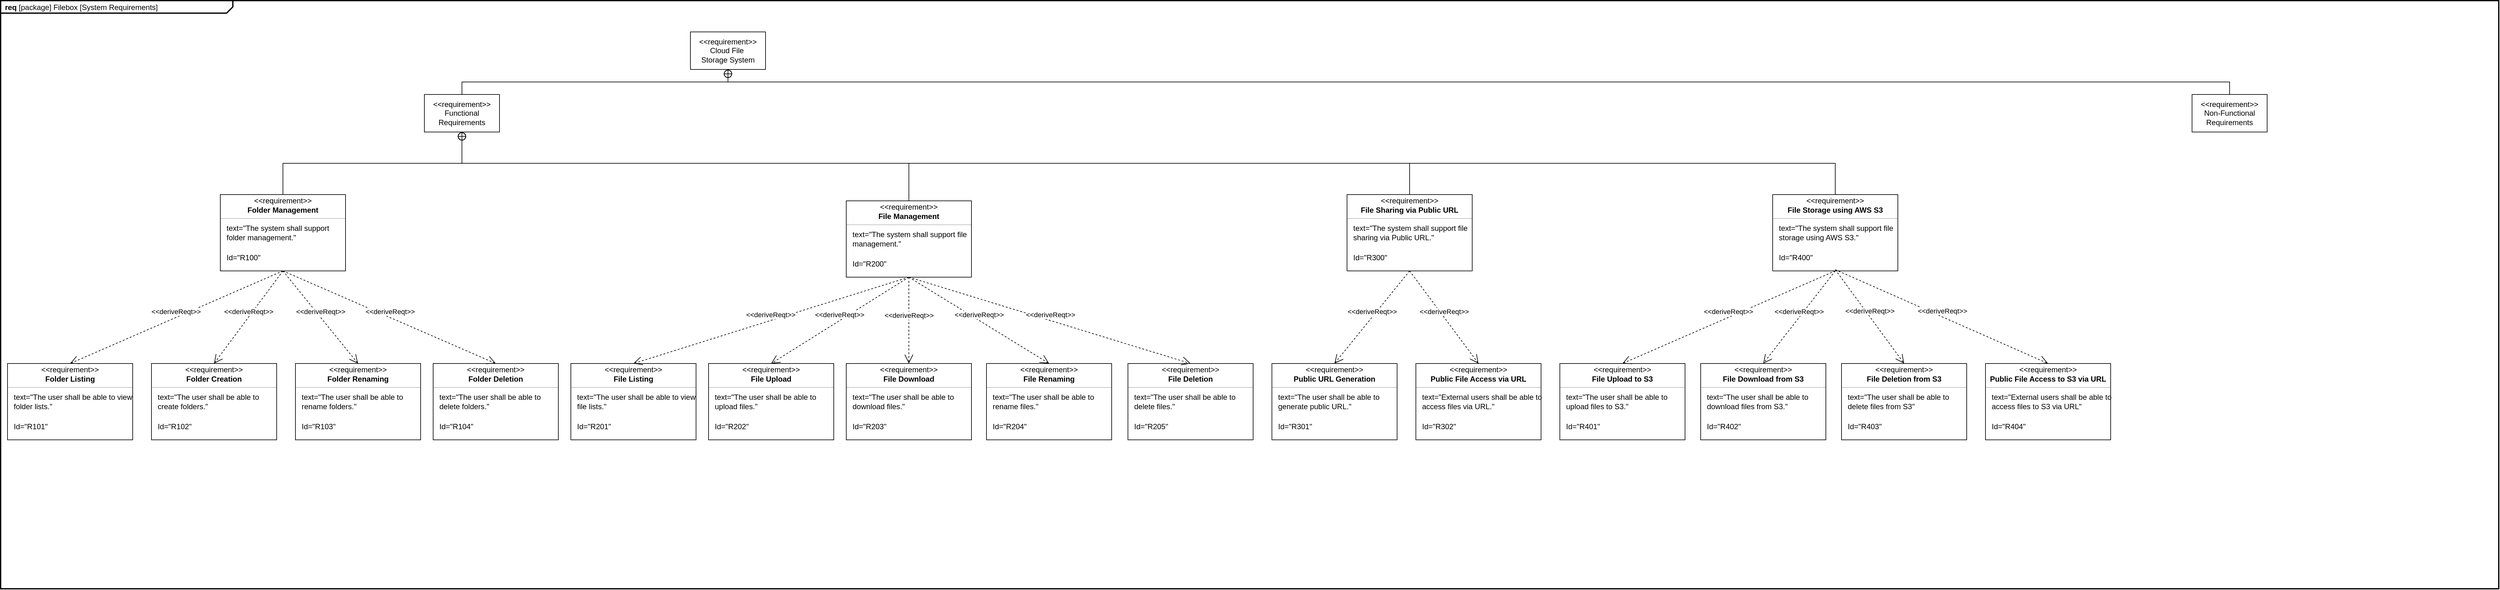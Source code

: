 <mxfile version="28.0.7" pages="3">
  <diagram name="ReqDiagram" id="spXLl35Vv6bMpFqqGnue">
    <mxGraphModel dx="5028" dy="2620" grid="1" gridSize="10" guides="1" tooltips="1" connect="1" arrows="1" fold="1" page="1" pageScale="1" pageWidth="827" pageHeight="1169" math="0" shadow="0">
      <root>
        <mxCell id="0" />
        <mxCell id="1" parent="0" />
        <mxCell id="FJR6Epjjg3Hut151xZ-i-1" value="&lt;p style=&quot;margin:0px;margin-top:4px;margin-left:7px;text-align:left;&quot;&gt;&lt;b&gt;req&lt;/b&gt;&amp;nbsp;[package] Filebox [System Requirements]&lt;/p&gt;" style="html=1;shape=mxgraph.sysml.package;overflow=fill;labelX=371;strokeWidth=2;align=center;" parent="1" vertex="1">
          <mxGeometry x="79" y="30" width="3991" height="940" as="geometry" />
        </mxCell>
        <mxCell id="FJR6Epjjg3Hut151xZ-i-2" value="&amp;lt;&amp;lt;requirement&amp;gt;&amp;gt;&lt;br&gt;Cloud File&amp;nbsp;&lt;div&gt;Storage System&lt;/div&gt;" style="shape=rect;html=1;whiteSpace=wrap;align=center;" parent="1" vertex="1">
          <mxGeometry x="1181" y="80" width="120" height="60" as="geometry" />
        </mxCell>
        <mxCell id="FJR6Epjjg3Hut151xZ-i-3" value="&amp;lt;&amp;lt;requirement&amp;gt;&amp;gt;&lt;br&gt;Functional&lt;div&gt;Requirements&lt;/div&gt;" style="shape=rect;html=1;whiteSpace=wrap;align=center;" parent="1" vertex="1">
          <mxGeometry x="756" y="180" width="120" height="60" as="geometry" />
        </mxCell>
        <mxCell id="FJR6Epjjg3Hut151xZ-i-4" value="&amp;lt;&amp;lt;requirement&amp;gt;&amp;gt;&lt;br&gt;Non-Functional&lt;div&gt;Requirements&lt;/div&gt;" style="shape=rect;html=1;whiteSpace=wrap;align=center;" parent="1" vertex="1">
          <mxGeometry x="3580" y="180" width="120" height="60" as="geometry" />
        </mxCell>
        <mxCell id="FJR6Epjjg3Hut151xZ-i-5" value="" style="rounded=0;html=1;labelBackgroundColor=none;endArrow=none;edgeStyle=elbowEdgeStyle;elbow=vertical;startArrow=sysMLPackCont;startSize=12;" parent="1" source="FJR6Epjjg3Hut151xZ-i-2" target="FJR6Epjjg3Hut151xZ-i-3" edge="1">
          <mxGeometry relative="1" as="geometry" />
        </mxCell>
        <mxCell id="FJR6Epjjg3Hut151xZ-i-6" value="" style="rounded=0;html=1;labelBackgroundColor=none;endArrow=none;edgeStyle=elbowEdgeStyle;elbow=vertical;startArrow=sysMLPackCont;startSize=12;" parent="1" source="FJR6Epjjg3Hut151xZ-i-2" target="FJR6Epjjg3Hut151xZ-i-4" edge="1">
          <mxGeometry relative="1" as="geometry">
            <Array as="points">
              <mxPoint x="1890" y="160" />
            </Array>
          </mxGeometry>
        </mxCell>
        <mxCell id="FJR6Epjjg3Hut151xZ-i-7" value="" style="fontStyle=1;align=center;verticalAlign=middle;childLayout=stackLayout;horizontal=1;horizontalStack=0;resizeParent=1;resizeParentMax=0;resizeLast=0;marginBottom=0;" parent="1" vertex="1">
          <mxGeometry x="430" y="340" width="200" height="122" as="geometry" />
        </mxCell>
        <mxCell id="FJR6Epjjg3Hut151xZ-i-8" value="&amp;lt;&amp;lt;requirement&amp;gt;&amp;gt;" style="html=1;align=center;spacing=0;verticalAlign=middle;strokeColor=none;fillColor=none;whiteSpace=wrap;spacingTop=3;" parent="FJR6Epjjg3Hut151xZ-i-7" vertex="1">
          <mxGeometry width="200" height="16" as="geometry" />
        </mxCell>
        <mxCell id="FJR6Epjjg3Hut151xZ-i-9" value="Folder Management" style="html=1;align=center;spacing=0;verticalAlign=middle;strokeColor=none;fillColor=none;whiteSpace=wrap;fontStyle=1" parent="FJR6Epjjg3Hut151xZ-i-7" vertex="1">
          <mxGeometry y="16" width="200" height="18" as="geometry" />
        </mxCell>
        <mxCell id="FJR6Epjjg3Hut151xZ-i-10" value="" style="line;strokeWidth=0.25;fillColor=none;align=left;verticalAlign=middle;spacingTop=-1;spacingLeft=3;spacingRight=3;rotatable=0;labelPosition=right;points=[];portConstraint=eastwest;" parent="FJR6Epjjg3Hut151xZ-i-7" vertex="1">
          <mxGeometry y="34" width="200" height="8" as="geometry" />
        </mxCell>
        <mxCell id="FJR6Epjjg3Hut151xZ-i-11" value="text=&quot;The system shall support folder management.&quot;" style="html=1;align=left;spacing=0;verticalAlign=middle;strokeColor=none;fillColor=none;whiteSpace=wrap;spacingLeft=10;" parent="FJR6Epjjg3Hut151xZ-i-7" vertex="1">
          <mxGeometry y="42" width="200" height="38" as="geometry" />
        </mxCell>
        <mxCell id="FJR6Epjjg3Hut151xZ-i-12" value="Id=&quot;R100&quot;" style="html=1;align=left;spacing=0;verticalAlign=middle;strokeColor=none;fillColor=none;whiteSpace=wrap;spacingLeft=10;" parent="FJR6Epjjg3Hut151xZ-i-7" vertex="1">
          <mxGeometry y="80" width="200" height="42" as="geometry" />
        </mxCell>
        <mxCell id="FJR6Epjjg3Hut151xZ-i-15" value="" style="fontStyle=1;align=center;verticalAlign=middle;childLayout=stackLayout;horizontal=1;horizontalStack=0;resizeParent=1;resizeParentMax=0;resizeLast=0;marginBottom=0;" parent="1" vertex="1">
          <mxGeometry x="90" y="610" width="200" height="122" as="geometry" />
        </mxCell>
        <mxCell id="FJR6Epjjg3Hut151xZ-i-16" value="&amp;lt;&amp;lt;requirement&amp;gt;&amp;gt;" style="html=1;align=center;spacing=0;verticalAlign=middle;strokeColor=none;fillColor=none;whiteSpace=wrap;spacingTop=3;" parent="FJR6Epjjg3Hut151xZ-i-15" vertex="1">
          <mxGeometry width="200" height="16" as="geometry" />
        </mxCell>
        <mxCell id="FJR6Epjjg3Hut151xZ-i-17" value="Folder Listing" style="html=1;align=center;spacing=0;verticalAlign=middle;strokeColor=none;fillColor=none;whiteSpace=wrap;fontStyle=1" parent="FJR6Epjjg3Hut151xZ-i-15" vertex="1">
          <mxGeometry y="16" width="200" height="18" as="geometry" />
        </mxCell>
        <mxCell id="FJR6Epjjg3Hut151xZ-i-18" value="" style="line;strokeWidth=0.25;fillColor=none;align=left;verticalAlign=middle;spacingTop=-1;spacingLeft=3;spacingRight=3;rotatable=0;labelPosition=right;points=[];portConstraint=eastwest;" parent="FJR6Epjjg3Hut151xZ-i-15" vertex="1">
          <mxGeometry y="34" width="200" height="8" as="geometry" />
        </mxCell>
        <mxCell id="FJR6Epjjg3Hut151xZ-i-19" value="text=&quot;The user shall be able to view folder lists.&quot;" style="html=1;align=left;spacing=0;verticalAlign=middle;strokeColor=none;fillColor=none;whiteSpace=wrap;spacingLeft=10;" parent="FJR6Epjjg3Hut151xZ-i-15" vertex="1">
          <mxGeometry y="42" width="200" height="38" as="geometry" />
        </mxCell>
        <mxCell id="FJR6Epjjg3Hut151xZ-i-20" value="Id=&quot;R101&quot;" style="html=1;align=left;spacing=0;verticalAlign=middle;strokeColor=none;fillColor=none;whiteSpace=wrap;spacingLeft=10;" parent="FJR6Epjjg3Hut151xZ-i-15" vertex="1">
          <mxGeometry y="80" width="200" height="42" as="geometry" />
        </mxCell>
        <mxCell id="FJR6Epjjg3Hut151xZ-i-21" value="" style="fontStyle=1;align=center;verticalAlign=middle;childLayout=stackLayout;horizontal=1;horizontalStack=0;resizeParent=1;resizeParentMax=0;resizeLast=0;marginBottom=0;" parent="1" vertex="1">
          <mxGeometry x="550" y="610" width="200" height="122" as="geometry" />
        </mxCell>
        <mxCell id="FJR6Epjjg3Hut151xZ-i-22" value="&amp;lt;&amp;lt;requirement&amp;gt;&amp;gt;" style="html=1;align=center;spacing=0;verticalAlign=middle;strokeColor=none;fillColor=none;whiteSpace=wrap;spacingTop=3;" parent="FJR6Epjjg3Hut151xZ-i-21" vertex="1">
          <mxGeometry width="200" height="16" as="geometry" />
        </mxCell>
        <mxCell id="FJR6Epjjg3Hut151xZ-i-23" value="Folder Renaming" style="html=1;align=center;spacing=0;verticalAlign=middle;strokeColor=none;fillColor=none;whiteSpace=wrap;fontStyle=1" parent="FJR6Epjjg3Hut151xZ-i-21" vertex="1">
          <mxGeometry y="16" width="200" height="18" as="geometry" />
        </mxCell>
        <mxCell id="FJR6Epjjg3Hut151xZ-i-24" value="" style="line;strokeWidth=0.25;fillColor=none;align=left;verticalAlign=middle;spacingTop=-1;spacingLeft=3;spacingRight=3;rotatable=0;labelPosition=right;points=[];portConstraint=eastwest;" parent="FJR6Epjjg3Hut151xZ-i-21" vertex="1">
          <mxGeometry y="34" width="200" height="8" as="geometry" />
        </mxCell>
        <mxCell id="FJR6Epjjg3Hut151xZ-i-25" value="text=&quot;The user shall be able to rename folders.&quot;" style="html=1;align=left;spacing=0;verticalAlign=middle;strokeColor=none;fillColor=none;whiteSpace=wrap;spacingLeft=10;" parent="FJR6Epjjg3Hut151xZ-i-21" vertex="1">
          <mxGeometry y="42" width="200" height="38" as="geometry" />
        </mxCell>
        <mxCell id="FJR6Epjjg3Hut151xZ-i-26" value="Id=&quot;R103&quot;" style="html=1;align=left;spacing=0;verticalAlign=middle;strokeColor=none;fillColor=none;whiteSpace=wrap;spacingLeft=10;" parent="FJR6Epjjg3Hut151xZ-i-21" vertex="1">
          <mxGeometry y="80" width="200" height="42" as="geometry" />
        </mxCell>
        <mxCell id="FJR6Epjjg3Hut151xZ-i-27" value="" style="fontStyle=1;align=center;verticalAlign=middle;childLayout=stackLayout;horizontal=1;horizontalStack=0;resizeParent=1;resizeParentMax=0;resizeLast=0;marginBottom=0;" parent="1" vertex="1">
          <mxGeometry x="770" y="610" width="200" height="122" as="geometry" />
        </mxCell>
        <mxCell id="FJR6Epjjg3Hut151xZ-i-28" value="&amp;lt;&amp;lt;requirement&amp;gt;&amp;gt;" style="html=1;align=center;spacing=0;verticalAlign=middle;strokeColor=none;fillColor=none;whiteSpace=wrap;spacingTop=3;" parent="FJR6Epjjg3Hut151xZ-i-27" vertex="1">
          <mxGeometry width="200" height="16" as="geometry" />
        </mxCell>
        <mxCell id="FJR6Epjjg3Hut151xZ-i-29" value="Folder Deletion" style="html=1;align=center;spacing=0;verticalAlign=middle;strokeColor=none;fillColor=none;whiteSpace=wrap;fontStyle=1" parent="FJR6Epjjg3Hut151xZ-i-27" vertex="1">
          <mxGeometry y="16" width="200" height="18" as="geometry" />
        </mxCell>
        <mxCell id="FJR6Epjjg3Hut151xZ-i-30" value="" style="line;strokeWidth=0.25;fillColor=none;align=left;verticalAlign=middle;spacingTop=-1;spacingLeft=3;spacingRight=3;rotatable=0;labelPosition=right;points=[];portConstraint=eastwest;" parent="FJR6Epjjg3Hut151xZ-i-27" vertex="1">
          <mxGeometry y="34" width="200" height="8" as="geometry" />
        </mxCell>
        <mxCell id="FJR6Epjjg3Hut151xZ-i-31" value="text=&quot;The user shall be able to delete folders.&quot;" style="html=1;align=left;spacing=0;verticalAlign=middle;strokeColor=none;fillColor=none;whiteSpace=wrap;spacingLeft=10;" parent="FJR6Epjjg3Hut151xZ-i-27" vertex="1">
          <mxGeometry y="42" width="200" height="38" as="geometry" />
        </mxCell>
        <mxCell id="FJR6Epjjg3Hut151xZ-i-32" value="Id=&quot;R104&quot;" style="html=1;align=left;spacing=0;verticalAlign=middle;strokeColor=none;fillColor=none;whiteSpace=wrap;spacingLeft=10;" parent="FJR6Epjjg3Hut151xZ-i-27" vertex="1">
          <mxGeometry y="80" width="200" height="42" as="geometry" />
        </mxCell>
        <mxCell id="FJR6Epjjg3Hut151xZ-i-33" value="" style="fontStyle=1;align=center;verticalAlign=middle;childLayout=stackLayout;horizontal=1;horizontalStack=0;resizeParent=1;resizeParentMax=0;resizeLast=0;marginBottom=0;" parent="1" vertex="1">
          <mxGeometry x="1430" y="350" width="200" height="122" as="geometry" />
        </mxCell>
        <mxCell id="FJR6Epjjg3Hut151xZ-i-34" value="&amp;lt;&amp;lt;requirement&amp;gt;&amp;gt;" style="html=1;align=center;spacing=0;verticalAlign=middle;strokeColor=none;fillColor=none;whiteSpace=wrap;spacingTop=3;" parent="FJR6Epjjg3Hut151xZ-i-33" vertex="1">
          <mxGeometry width="200" height="16" as="geometry" />
        </mxCell>
        <mxCell id="FJR6Epjjg3Hut151xZ-i-35" value="File Management" style="html=1;align=center;spacing=0;verticalAlign=middle;strokeColor=none;fillColor=none;whiteSpace=wrap;fontStyle=1" parent="FJR6Epjjg3Hut151xZ-i-33" vertex="1">
          <mxGeometry y="16" width="200" height="18" as="geometry" />
        </mxCell>
        <mxCell id="FJR6Epjjg3Hut151xZ-i-36" value="" style="line;strokeWidth=0.25;fillColor=none;align=left;verticalAlign=middle;spacingTop=-1;spacingLeft=3;spacingRight=3;rotatable=0;labelPosition=right;points=[];portConstraint=eastwest;" parent="FJR6Epjjg3Hut151xZ-i-33" vertex="1">
          <mxGeometry y="34" width="200" height="8" as="geometry" />
        </mxCell>
        <mxCell id="FJR6Epjjg3Hut151xZ-i-37" value="text=&quot;The system shall support file management.&quot;" style="html=1;align=left;spacing=0;verticalAlign=middle;strokeColor=none;fillColor=none;whiteSpace=wrap;spacingLeft=10;" parent="FJR6Epjjg3Hut151xZ-i-33" vertex="1">
          <mxGeometry y="42" width="200" height="38" as="geometry" />
        </mxCell>
        <mxCell id="FJR6Epjjg3Hut151xZ-i-38" value="Id=&quot;R200&quot;" style="html=1;align=left;spacing=0;verticalAlign=middle;strokeColor=none;fillColor=none;whiteSpace=wrap;spacingLeft=10;" parent="FJR6Epjjg3Hut151xZ-i-33" vertex="1">
          <mxGeometry y="80" width="200" height="42" as="geometry" />
        </mxCell>
        <mxCell id="FJR6Epjjg3Hut151xZ-i-45" value="" style="fontStyle=1;align=center;verticalAlign=middle;childLayout=stackLayout;horizontal=1;horizontalStack=0;resizeParent=1;resizeParentMax=0;resizeLast=0;marginBottom=0;" parent="1" vertex="1">
          <mxGeometry x="1430" y="610" width="200" height="122" as="geometry" />
        </mxCell>
        <mxCell id="FJR6Epjjg3Hut151xZ-i-46" value="&amp;lt;&amp;lt;requirement&amp;gt;&amp;gt;" style="html=1;align=center;spacing=0;verticalAlign=middle;strokeColor=none;fillColor=none;whiteSpace=wrap;spacingTop=3;" parent="FJR6Epjjg3Hut151xZ-i-45" vertex="1">
          <mxGeometry width="200" height="16" as="geometry" />
        </mxCell>
        <mxCell id="FJR6Epjjg3Hut151xZ-i-47" value="File Download" style="html=1;align=center;spacing=0;verticalAlign=middle;strokeColor=none;fillColor=none;whiteSpace=wrap;fontStyle=1" parent="FJR6Epjjg3Hut151xZ-i-45" vertex="1">
          <mxGeometry y="16" width="200" height="18" as="geometry" />
        </mxCell>
        <mxCell id="FJR6Epjjg3Hut151xZ-i-48" value="" style="line;strokeWidth=0.25;fillColor=none;align=left;verticalAlign=middle;spacingTop=-1;spacingLeft=3;spacingRight=3;rotatable=0;labelPosition=right;points=[];portConstraint=eastwest;" parent="FJR6Epjjg3Hut151xZ-i-45" vertex="1">
          <mxGeometry y="34" width="200" height="8" as="geometry" />
        </mxCell>
        <mxCell id="FJR6Epjjg3Hut151xZ-i-49" value="text=&quot;The user shall be able to download files.&quot;" style="html=1;align=left;spacing=0;verticalAlign=middle;strokeColor=none;fillColor=none;whiteSpace=wrap;spacingLeft=10;" parent="FJR6Epjjg3Hut151xZ-i-45" vertex="1">
          <mxGeometry y="42" width="200" height="38" as="geometry" />
        </mxCell>
        <mxCell id="FJR6Epjjg3Hut151xZ-i-50" value="Id=&quot;R203&quot;" style="html=1;align=left;spacing=0;verticalAlign=middle;strokeColor=none;fillColor=none;whiteSpace=wrap;spacingLeft=10;" parent="FJR6Epjjg3Hut151xZ-i-45" vertex="1">
          <mxGeometry y="80" width="200" height="42" as="geometry" />
        </mxCell>
        <mxCell id="FJR6Epjjg3Hut151xZ-i-51" value="" style="fontStyle=1;align=center;verticalAlign=middle;childLayout=stackLayout;horizontal=1;horizontalStack=0;resizeParent=1;resizeParentMax=0;resizeLast=0;marginBottom=0;" parent="1" vertex="1">
          <mxGeometry x="1880" y="610" width="200" height="122" as="geometry" />
        </mxCell>
        <mxCell id="FJR6Epjjg3Hut151xZ-i-52" value="&amp;lt;&amp;lt;requirement&amp;gt;&amp;gt;" style="html=1;align=center;spacing=0;verticalAlign=middle;strokeColor=none;fillColor=none;whiteSpace=wrap;spacingTop=3;" parent="FJR6Epjjg3Hut151xZ-i-51" vertex="1">
          <mxGeometry width="200" height="16" as="geometry" />
        </mxCell>
        <mxCell id="FJR6Epjjg3Hut151xZ-i-53" value="File Deletion" style="html=1;align=center;spacing=0;verticalAlign=middle;strokeColor=none;fillColor=none;whiteSpace=wrap;fontStyle=1" parent="FJR6Epjjg3Hut151xZ-i-51" vertex="1">
          <mxGeometry y="16" width="200" height="18" as="geometry" />
        </mxCell>
        <mxCell id="FJR6Epjjg3Hut151xZ-i-54" value="" style="line;strokeWidth=0.25;fillColor=none;align=left;verticalAlign=middle;spacingTop=-1;spacingLeft=3;spacingRight=3;rotatable=0;labelPosition=right;points=[];portConstraint=eastwest;" parent="FJR6Epjjg3Hut151xZ-i-51" vertex="1">
          <mxGeometry y="34" width="200" height="8" as="geometry" />
        </mxCell>
        <mxCell id="FJR6Epjjg3Hut151xZ-i-55" value="text=&quot;The user shall be able to delete files.&quot;" style="html=1;align=left;spacing=0;verticalAlign=middle;strokeColor=none;fillColor=none;whiteSpace=wrap;spacingLeft=10;" parent="FJR6Epjjg3Hut151xZ-i-51" vertex="1">
          <mxGeometry y="42" width="200" height="38" as="geometry" />
        </mxCell>
        <mxCell id="FJR6Epjjg3Hut151xZ-i-56" value="Id=&quot;R205&quot;" style="html=1;align=left;spacing=0;verticalAlign=middle;strokeColor=none;fillColor=none;whiteSpace=wrap;spacingLeft=10;" parent="FJR6Epjjg3Hut151xZ-i-51" vertex="1">
          <mxGeometry y="80" width="200" height="42" as="geometry" />
        </mxCell>
        <mxCell id="FJR6Epjjg3Hut151xZ-i-57" value="" style="fontStyle=1;align=center;verticalAlign=middle;childLayout=stackLayout;horizontal=1;horizontalStack=0;resizeParent=1;resizeParentMax=0;resizeLast=0;marginBottom=0;" parent="1" vertex="1">
          <mxGeometry x="1654" y="610" width="200" height="122" as="geometry" />
        </mxCell>
        <mxCell id="FJR6Epjjg3Hut151xZ-i-58" value="&amp;lt;&amp;lt;requirement&amp;gt;&amp;gt;" style="html=1;align=center;spacing=0;verticalAlign=middle;strokeColor=none;fillColor=none;whiteSpace=wrap;spacingTop=3;" parent="FJR6Epjjg3Hut151xZ-i-57" vertex="1">
          <mxGeometry width="200" height="16" as="geometry" />
        </mxCell>
        <mxCell id="FJR6Epjjg3Hut151xZ-i-59" value="File Renaming" style="html=1;align=center;spacing=0;verticalAlign=middle;strokeColor=none;fillColor=none;whiteSpace=wrap;fontStyle=1" parent="FJR6Epjjg3Hut151xZ-i-57" vertex="1">
          <mxGeometry y="16" width="200" height="18" as="geometry" />
        </mxCell>
        <mxCell id="FJR6Epjjg3Hut151xZ-i-60" value="" style="line;strokeWidth=0.25;fillColor=none;align=left;verticalAlign=middle;spacingTop=-1;spacingLeft=3;spacingRight=3;rotatable=0;labelPosition=right;points=[];portConstraint=eastwest;" parent="FJR6Epjjg3Hut151xZ-i-57" vertex="1">
          <mxGeometry y="34" width="200" height="8" as="geometry" />
        </mxCell>
        <mxCell id="FJR6Epjjg3Hut151xZ-i-61" value="text=&quot;The user shall be able to rename files.&quot;" style="html=1;align=left;spacing=0;verticalAlign=middle;strokeColor=none;fillColor=none;whiteSpace=wrap;spacingLeft=10;" parent="FJR6Epjjg3Hut151xZ-i-57" vertex="1">
          <mxGeometry y="42" width="200" height="38" as="geometry" />
        </mxCell>
        <mxCell id="FJR6Epjjg3Hut151xZ-i-62" value="Id=&quot;R204&quot;" style="html=1;align=left;spacing=0;verticalAlign=middle;strokeColor=none;fillColor=none;whiteSpace=wrap;spacingLeft=10;" parent="FJR6Epjjg3Hut151xZ-i-57" vertex="1">
          <mxGeometry y="80" width="200" height="42" as="geometry" />
        </mxCell>
        <mxCell id="FJR6Epjjg3Hut151xZ-i-64" value="" style="fontStyle=1;align=center;verticalAlign=middle;childLayout=stackLayout;horizontal=1;horizontalStack=0;resizeParent=1;resizeParentMax=0;resizeLast=0;marginBottom=0;" parent="1" vertex="1">
          <mxGeometry x="2230" y="340" width="200" height="122" as="geometry" />
        </mxCell>
        <mxCell id="FJR6Epjjg3Hut151xZ-i-65" value="&amp;lt;&amp;lt;requirement&amp;gt;&amp;gt;" style="html=1;align=center;spacing=0;verticalAlign=middle;strokeColor=none;fillColor=none;whiteSpace=wrap;spacingTop=3;" parent="FJR6Epjjg3Hut151xZ-i-64" vertex="1">
          <mxGeometry width="200" height="16" as="geometry" />
        </mxCell>
        <mxCell id="FJR6Epjjg3Hut151xZ-i-66" value="File Sharing via Public URL" style="html=1;align=center;spacing=0;verticalAlign=middle;strokeColor=none;fillColor=none;whiteSpace=wrap;fontStyle=1" parent="FJR6Epjjg3Hut151xZ-i-64" vertex="1">
          <mxGeometry y="16" width="200" height="18" as="geometry" />
        </mxCell>
        <mxCell id="FJR6Epjjg3Hut151xZ-i-67" value="" style="line;strokeWidth=0.25;fillColor=none;align=left;verticalAlign=middle;spacingTop=-1;spacingLeft=3;spacingRight=3;rotatable=0;labelPosition=right;points=[];portConstraint=eastwest;" parent="FJR6Epjjg3Hut151xZ-i-64" vertex="1">
          <mxGeometry y="34" width="200" height="8" as="geometry" />
        </mxCell>
        <mxCell id="FJR6Epjjg3Hut151xZ-i-68" value="text=&quot;The system shall support file sharing via Public URL.&quot;" style="html=1;align=left;spacing=0;verticalAlign=middle;strokeColor=none;fillColor=none;whiteSpace=wrap;spacingLeft=10;" parent="FJR6Epjjg3Hut151xZ-i-64" vertex="1">
          <mxGeometry y="42" width="200" height="38" as="geometry" />
        </mxCell>
        <mxCell id="FJR6Epjjg3Hut151xZ-i-69" value="Id=&quot;R300&quot;" style="html=1;align=left;spacing=0;verticalAlign=middle;strokeColor=none;fillColor=none;whiteSpace=wrap;spacingLeft=10;" parent="FJR6Epjjg3Hut151xZ-i-64" vertex="1">
          <mxGeometry y="80" width="200" height="42" as="geometry" />
        </mxCell>
        <mxCell id="FJR6Epjjg3Hut151xZ-i-70" value="" style="fontStyle=1;align=center;verticalAlign=middle;childLayout=stackLayout;horizontal=1;horizontalStack=0;resizeParent=1;resizeParentMax=0;resizeLast=0;marginBottom=0;" parent="1" vertex="1">
          <mxGeometry x="2110" y="610" width="200" height="122" as="geometry" />
        </mxCell>
        <mxCell id="FJR6Epjjg3Hut151xZ-i-71" value="&amp;lt;&amp;lt;requirement&amp;gt;&amp;gt;" style="html=1;align=center;spacing=0;verticalAlign=middle;strokeColor=none;fillColor=none;whiteSpace=wrap;spacingTop=3;" parent="FJR6Epjjg3Hut151xZ-i-70" vertex="1">
          <mxGeometry width="200" height="16" as="geometry" />
        </mxCell>
        <mxCell id="FJR6Epjjg3Hut151xZ-i-72" value="Public URL Generation" style="html=1;align=center;spacing=0;verticalAlign=middle;strokeColor=none;fillColor=none;whiteSpace=wrap;fontStyle=1" parent="FJR6Epjjg3Hut151xZ-i-70" vertex="1">
          <mxGeometry y="16" width="200" height="18" as="geometry" />
        </mxCell>
        <mxCell id="FJR6Epjjg3Hut151xZ-i-73" value="" style="line;strokeWidth=0.25;fillColor=none;align=left;verticalAlign=middle;spacingTop=-1;spacingLeft=3;spacingRight=3;rotatable=0;labelPosition=right;points=[];portConstraint=eastwest;" parent="FJR6Epjjg3Hut151xZ-i-70" vertex="1">
          <mxGeometry y="34" width="200" height="8" as="geometry" />
        </mxCell>
        <mxCell id="FJR6Epjjg3Hut151xZ-i-74" value="text=&quot;The user shall be able to generate public URL.&quot;" style="html=1;align=left;spacing=0;verticalAlign=middle;strokeColor=none;fillColor=none;whiteSpace=wrap;spacingLeft=10;" parent="FJR6Epjjg3Hut151xZ-i-70" vertex="1">
          <mxGeometry y="42" width="200" height="38" as="geometry" />
        </mxCell>
        <mxCell id="FJR6Epjjg3Hut151xZ-i-75" value="Id=&quot;R301&quot;" style="html=1;align=left;spacing=0;verticalAlign=middle;strokeColor=none;fillColor=none;whiteSpace=wrap;spacingLeft=10;" parent="FJR6Epjjg3Hut151xZ-i-70" vertex="1">
          <mxGeometry y="80" width="200" height="42" as="geometry" />
        </mxCell>
        <mxCell id="FJR6Epjjg3Hut151xZ-i-39" value="" style="fontStyle=1;align=center;verticalAlign=middle;childLayout=stackLayout;horizontal=1;horizontalStack=0;resizeParent=1;resizeParentMax=0;resizeLast=0;marginBottom=0;" parent="1" vertex="1">
          <mxGeometry x="1210" y="610" width="200" height="122" as="geometry" />
        </mxCell>
        <mxCell id="FJR6Epjjg3Hut151xZ-i-40" value="&amp;lt;&amp;lt;requirement&amp;gt;&amp;gt;" style="html=1;align=center;spacing=0;verticalAlign=middle;strokeColor=none;fillColor=none;whiteSpace=wrap;spacingTop=3;" parent="FJR6Epjjg3Hut151xZ-i-39" vertex="1">
          <mxGeometry width="200" height="16" as="geometry" />
        </mxCell>
        <mxCell id="FJR6Epjjg3Hut151xZ-i-41" value="File Upload" style="html=1;align=center;spacing=0;verticalAlign=middle;strokeColor=none;fillColor=none;whiteSpace=wrap;fontStyle=1" parent="FJR6Epjjg3Hut151xZ-i-39" vertex="1">
          <mxGeometry y="16" width="200" height="18" as="geometry" />
        </mxCell>
        <mxCell id="FJR6Epjjg3Hut151xZ-i-42" value="" style="line;strokeWidth=0.25;fillColor=none;align=left;verticalAlign=middle;spacingTop=-1;spacingLeft=3;spacingRight=3;rotatable=0;labelPosition=right;points=[];portConstraint=eastwest;" parent="FJR6Epjjg3Hut151xZ-i-39" vertex="1">
          <mxGeometry y="34" width="200" height="8" as="geometry" />
        </mxCell>
        <mxCell id="FJR6Epjjg3Hut151xZ-i-43" value="text=&quot;The user shall be able to upload files.&quot;" style="html=1;align=left;spacing=0;verticalAlign=middle;strokeColor=none;fillColor=none;whiteSpace=wrap;spacingLeft=10;" parent="FJR6Epjjg3Hut151xZ-i-39" vertex="1">
          <mxGeometry y="42" width="200" height="38" as="geometry" />
        </mxCell>
        <mxCell id="FJR6Epjjg3Hut151xZ-i-44" value="Id=&quot;R202&quot;" style="html=1;align=left;spacing=0;verticalAlign=middle;strokeColor=none;fillColor=none;whiteSpace=wrap;spacingLeft=10;" parent="FJR6Epjjg3Hut151xZ-i-39" vertex="1">
          <mxGeometry y="80" width="200" height="42" as="geometry" />
        </mxCell>
        <mxCell id="FJR6Epjjg3Hut151xZ-i-98" value="&amp;lt;&amp;lt;deriveReqt&amp;gt;&amp;gt;" style="edgeStyle=none;html=1;endArrow=open;endSize=12;dashed=1;verticalAlign=bottom;rounded=0;entryX=0.5;entryY=0;entryDx=0;entryDy=0;exitX=0.5;exitY=1;exitDx=0;exitDy=0;" parent="1" source="FJR6Epjjg3Hut151xZ-i-12" target="FJR6Epjjg3Hut151xZ-i-16" edge="1">
          <mxGeometry x="0.005" width="160" relative="1" as="geometry">
            <mxPoint x="480" y="462" as="sourcePoint" />
            <mxPoint x="640" y="462" as="targetPoint" />
            <mxPoint as="offset" />
          </mxGeometry>
        </mxCell>
        <mxCell id="FJR6Epjjg3Hut151xZ-i-99" value="&amp;lt;&amp;lt;deriveReqt&amp;gt;&amp;gt;" style="edgeStyle=none;html=1;endArrow=open;endSize=12;dashed=1;verticalAlign=bottom;rounded=0;entryX=0.5;entryY=0;entryDx=0;entryDy=0;exitX=0.5;exitY=1;exitDx=0;exitDy=0;" parent="1" source="FJR6Epjjg3Hut151xZ-i-12" target="FJR6Epjjg3Hut151xZ-i-22" edge="1">
          <mxGeometry x="0.005" width="160" relative="1" as="geometry">
            <mxPoint x="650" y="500" as="sourcePoint" />
            <mxPoint x="400" y="623" as="targetPoint" />
            <mxPoint as="offset" />
          </mxGeometry>
        </mxCell>
        <mxCell id="FJR6Epjjg3Hut151xZ-i-100" value="&amp;lt;&amp;lt;deriveReqt&amp;gt;&amp;gt;" style="edgeStyle=none;html=1;endArrow=open;endSize=12;dashed=1;verticalAlign=bottom;rounded=0;entryX=0.5;entryY=0;entryDx=0;entryDy=0;exitX=0.5;exitY=1;exitDx=0;exitDy=0;" parent="1" source="FJR6Epjjg3Hut151xZ-i-12" target="FJR6Epjjg3Hut151xZ-i-28" edge="1">
          <mxGeometry x="0.005" width="160" relative="1" as="geometry">
            <mxPoint x="481" y="530" as="sourcePoint" />
            <mxPoint x="480" y="653" as="targetPoint" />
            <mxPoint as="offset" />
          </mxGeometry>
        </mxCell>
        <mxCell id="FJR6Epjjg3Hut151xZ-i-101" value="&amp;lt;&amp;lt;deriveReqt&amp;gt;&amp;gt;" style="edgeStyle=none;html=1;endArrow=open;endSize=12;dashed=1;verticalAlign=bottom;rounded=0;entryX=0.5;entryY=0;entryDx=0;entryDy=0;exitX=0.5;exitY=1;exitDx=0;exitDy=0;" parent="1" source="FJR6Epjjg3Hut151xZ-i-38" target="FJR6Epjjg3Hut151xZ-i-40" edge="1">
          <mxGeometry x="0.005" width="160" relative="1" as="geometry">
            <mxPoint x="901" y="510" as="sourcePoint" />
            <mxPoint x="900" y="633" as="targetPoint" />
            <mxPoint as="offset" />
          </mxGeometry>
        </mxCell>
        <mxCell id="FJR6Epjjg3Hut151xZ-i-102" value="&amp;lt;&amp;lt;deriveReqt&amp;gt;&amp;gt;" style="edgeStyle=none;html=1;endArrow=open;endSize=12;dashed=1;verticalAlign=bottom;rounded=0;entryX=0.5;entryY=0;entryDx=0;entryDy=0;exitX=0.5;exitY=1;exitDx=0;exitDy=0;" parent="1" source="FJR6Epjjg3Hut151xZ-i-38" target="FJR6Epjjg3Hut151xZ-i-46" edge="1">
          <mxGeometry x="0.005" width="160" relative="1" as="geometry">
            <mxPoint x="1321" y="490" as="sourcePoint" />
            <mxPoint x="1320" y="613" as="targetPoint" />
            <mxPoint as="offset" />
          </mxGeometry>
        </mxCell>
        <mxCell id="FJR6Epjjg3Hut151xZ-i-103" value="&amp;lt;&amp;lt;deriveReqt&amp;gt;&amp;gt;" style="edgeStyle=none;html=1;endArrow=open;endSize=12;dashed=1;verticalAlign=bottom;rounded=0;entryX=0.5;entryY=0;entryDx=0;entryDy=0;exitX=0.5;exitY=1;exitDx=0;exitDy=0;" parent="1" source="FJR6Epjjg3Hut151xZ-i-38" target="FJR6Epjjg3Hut151xZ-i-52" edge="1">
          <mxGeometry x="0.005" width="160" relative="1" as="geometry">
            <mxPoint x="1487" y="560" as="sourcePoint" />
            <mxPoint x="1370" y="683" as="targetPoint" />
            <mxPoint as="offset" />
          </mxGeometry>
        </mxCell>
        <mxCell id="FJR6Epjjg3Hut151xZ-i-105" value="&amp;lt;&amp;lt;deriveReqt&amp;gt;&amp;gt;" style="edgeStyle=none;html=1;endArrow=open;endSize=12;dashed=1;verticalAlign=bottom;rounded=0;entryX=0.5;entryY=0;entryDx=0;entryDy=0;exitX=0.5;exitY=1;exitDx=0;exitDy=0;" parent="1" source="FJR6Epjjg3Hut151xZ-i-38" target="FJR6Epjjg3Hut151xZ-i-58" edge="1">
          <mxGeometry x="0.005" width="160" relative="1" as="geometry">
            <mxPoint x="1420" y="530" as="sourcePoint" />
            <mxPoint x="1552" y="653" as="targetPoint" />
            <mxPoint as="offset" />
          </mxGeometry>
        </mxCell>
        <mxCell id="FJR6Epjjg3Hut151xZ-i-106" value="&amp;lt;&amp;lt;deriveReqt&amp;gt;&amp;gt;" style="edgeStyle=none;html=1;endArrow=open;endSize=12;dashed=1;verticalAlign=bottom;rounded=0;entryX=0.5;entryY=0;entryDx=0;entryDy=0;exitX=0.5;exitY=1;exitDx=0;exitDy=0;" parent="1" source="FJR6Epjjg3Hut151xZ-i-69" target="FJR6Epjjg3Hut151xZ-i-71" edge="1">
          <mxGeometry x="0.005" width="160" relative="1" as="geometry">
            <mxPoint x="1540" y="520" as="sourcePoint" />
            <mxPoint x="1920" y="643" as="targetPoint" />
            <mxPoint as="offset" />
          </mxGeometry>
        </mxCell>
        <mxCell id="FJR6Epjjg3Hut151xZ-i-107" value="" style="rounded=0;html=1;labelBackgroundColor=none;endArrow=none;edgeStyle=elbowEdgeStyle;elbow=vertical;startArrow=sysMLPackCont;startSize=12;exitX=0.5;exitY=1;exitDx=0;exitDy=0;entryX=0.5;entryY=0;entryDx=0;entryDy=0;" parent="1" source="FJR6Epjjg3Hut151xZ-i-3" target="FJR6Epjjg3Hut151xZ-i-8" edge="1">
          <mxGeometry relative="1" as="geometry">
            <mxPoint x="815" y="250" as="sourcePoint" />
            <mxPoint x="390" y="290" as="targetPoint" />
            <Array as="points">
              <mxPoint x="670" y="290" />
            </Array>
          </mxGeometry>
        </mxCell>
        <mxCell id="FJR6Epjjg3Hut151xZ-i-108" value="" style="rounded=0;html=1;labelBackgroundColor=none;endArrow=none;edgeStyle=elbowEdgeStyle;elbow=vertical;startArrow=sysMLPackCont;startSize=12;entryX=0.5;entryY=0;entryDx=0;entryDy=0;exitX=0.5;exitY=1;exitDx=0;exitDy=0;" parent="1" source="FJR6Epjjg3Hut151xZ-i-3" target="FJR6Epjjg3Hut151xZ-i-34" edge="1">
          <mxGeometry relative="1" as="geometry">
            <mxPoint x="820" y="240" as="sourcePoint" />
            <mxPoint x="560" y="390" as="targetPoint" />
            <Array as="points">
              <mxPoint x="1240" y="290" />
            </Array>
          </mxGeometry>
        </mxCell>
        <mxCell id="FJR6Epjjg3Hut151xZ-i-109" value="" style="rounded=0;html=1;labelBackgroundColor=none;endArrow=none;edgeStyle=elbowEdgeStyle;elbow=vertical;startArrow=sysMLPackCont;startSize=12;entryX=0.5;entryY=0;entryDx=0;entryDy=0;exitX=0.5;exitY=1;exitDx=0;exitDy=0;" parent="1" source="FJR6Epjjg3Hut151xZ-i-3" target="FJR6Epjjg3Hut151xZ-i-65" edge="1">
          <mxGeometry relative="1" as="geometry">
            <mxPoint x="1070" y="290" as="sourcePoint" />
            <mxPoint x="1595" y="390" as="targetPoint" />
          </mxGeometry>
        </mxCell>
        <mxCell id="H3L_kc8z3lhVD--EM1JP-4" value="" style="fontStyle=1;align=center;verticalAlign=middle;childLayout=stackLayout;horizontal=1;horizontalStack=0;resizeParent=1;resizeParentMax=0;resizeLast=0;marginBottom=0;" parent="1" vertex="1">
          <mxGeometry x="320" y="610" width="200" height="122" as="geometry" />
        </mxCell>
        <mxCell id="H3L_kc8z3lhVD--EM1JP-5" value="&amp;lt;&amp;lt;requirement&amp;gt;&amp;gt;" style="html=1;align=center;spacing=0;verticalAlign=middle;strokeColor=none;fillColor=none;whiteSpace=wrap;spacingTop=3;" parent="H3L_kc8z3lhVD--EM1JP-4" vertex="1">
          <mxGeometry width="200" height="16" as="geometry" />
        </mxCell>
        <mxCell id="H3L_kc8z3lhVD--EM1JP-6" value="Folder Creation" style="html=1;align=center;spacing=0;verticalAlign=middle;strokeColor=none;fillColor=none;whiteSpace=wrap;fontStyle=1" parent="H3L_kc8z3lhVD--EM1JP-4" vertex="1">
          <mxGeometry y="16" width="200" height="18" as="geometry" />
        </mxCell>
        <mxCell id="H3L_kc8z3lhVD--EM1JP-7" value="" style="line;strokeWidth=0.25;fillColor=none;align=left;verticalAlign=middle;spacingTop=-1;spacingLeft=3;spacingRight=3;rotatable=0;labelPosition=right;points=[];portConstraint=eastwest;" parent="H3L_kc8z3lhVD--EM1JP-4" vertex="1">
          <mxGeometry y="34" width="200" height="8" as="geometry" />
        </mxCell>
        <mxCell id="H3L_kc8z3lhVD--EM1JP-8" value="text=&quot;The user shall be able to create folders.&quot;" style="html=1;align=left;spacing=0;verticalAlign=middle;strokeColor=none;fillColor=none;whiteSpace=wrap;spacingLeft=10;" parent="H3L_kc8z3lhVD--EM1JP-4" vertex="1">
          <mxGeometry y="42" width="200" height="38" as="geometry" />
        </mxCell>
        <mxCell id="H3L_kc8z3lhVD--EM1JP-9" value="Id=&quot;R102&quot;" style="html=1;align=left;spacing=0;verticalAlign=middle;strokeColor=none;fillColor=none;whiteSpace=wrap;spacingLeft=10;" parent="H3L_kc8z3lhVD--EM1JP-4" vertex="1">
          <mxGeometry y="80" width="200" height="42" as="geometry" />
        </mxCell>
        <mxCell id="H3L_kc8z3lhVD--EM1JP-10" value="&amp;lt;&amp;lt;deriveReqt&amp;gt;&amp;gt;" style="edgeStyle=none;html=1;endArrow=open;endSize=12;dashed=1;verticalAlign=bottom;rounded=0;entryX=0.5;entryY=0;entryDx=0;entryDy=0;exitX=0.5;exitY=1;exitDx=0;exitDy=0;" parent="1" source="FJR6Epjjg3Hut151xZ-i-12" target="H3L_kc8z3lhVD--EM1JP-5" edge="1">
          <mxGeometry x="0.005" width="160" relative="1" as="geometry">
            <mxPoint x="670" y="510" as="sourcePoint" />
            <mxPoint x="380" y="658" as="targetPoint" />
            <mxPoint as="offset" />
          </mxGeometry>
        </mxCell>
        <mxCell id="H3L_kc8z3lhVD--EM1JP-11" value="" style="fontStyle=1;align=center;verticalAlign=middle;childLayout=stackLayout;horizontal=1;horizontalStack=0;resizeParent=1;resizeParentMax=0;resizeLast=0;marginBottom=0;" parent="1" vertex="1">
          <mxGeometry x="990" y="610" width="200" height="122" as="geometry" />
        </mxCell>
        <mxCell id="H3L_kc8z3lhVD--EM1JP-12" value="&amp;lt;&amp;lt;requirement&amp;gt;&amp;gt;" style="html=1;align=center;spacing=0;verticalAlign=middle;strokeColor=none;fillColor=none;whiteSpace=wrap;spacingTop=3;" parent="H3L_kc8z3lhVD--EM1JP-11" vertex="1">
          <mxGeometry width="200" height="16" as="geometry" />
        </mxCell>
        <mxCell id="H3L_kc8z3lhVD--EM1JP-13" value="File Listing" style="html=1;align=center;spacing=0;verticalAlign=middle;strokeColor=none;fillColor=none;whiteSpace=wrap;fontStyle=1" parent="H3L_kc8z3lhVD--EM1JP-11" vertex="1">
          <mxGeometry y="16" width="200" height="18" as="geometry" />
        </mxCell>
        <mxCell id="H3L_kc8z3lhVD--EM1JP-14" value="" style="line;strokeWidth=0.25;fillColor=none;align=left;verticalAlign=middle;spacingTop=-1;spacingLeft=3;spacingRight=3;rotatable=0;labelPosition=right;points=[];portConstraint=eastwest;" parent="H3L_kc8z3lhVD--EM1JP-11" vertex="1">
          <mxGeometry y="34" width="200" height="8" as="geometry" />
        </mxCell>
        <mxCell id="H3L_kc8z3lhVD--EM1JP-15" value="text=&quot;The user shall be able to view file lists.&quot;" style="html=1;align=left;spacing=0;verticalAlign=middle;strokeColor=none;fillColor=none;whiteSpace=wrap;spacingLeft=10;" parent="H3L_kc8z3lhVD--EM1JP-11" vertex="1">
          <mxGeometry y="42" width="200" height="38" as="geometry" />
        </mxCell>
        <mxCell id="H3L_kc8z3lhVD--EM1JP-16" value="Id=&quot;R201&quot;" style="html=1;align=left;spacing=0;verticalAlign=middle;strokeColor=none;fillColor=none;whiteSpace=wrap;spacingLeft=10;" parent="H3L_kc8z3lhVD--EM1JP-11" vertex="1">
          <mxGeometry y="80" width="200" height="42" as="geometry" />
        </mxCell>
        <mxCell id="H3L_kc8z3lhVD--EM1JP-17" value="&amp;lt;&amp;lt;deriveReqt&amp;gt;&amp;gt;" style="edgeStyle=none;html=1;endArrow=open;endSize=12;dashed=1;verticalAlign=bottom;rounded=0;entryX=0.5;entryY=0;entryDx=0;entryDy=0;exitX=0.5;exitY=1;exitDx=0;exitDy=0;" parent="1" source="FJR6Epjjg3Hut151xZ-i-38" target="H3L_kc8z3lhVD--EM1JP-12" edge="1">
          <mxGeometry x="0.005" width="160" relative="1" as="geometry">
            <mxPoint x="1650" y="530" as="sourcePoint" />
            <mxPoint x="1430" y="668" as="targetPoint" />
            <mxPoint as="offset" />
          </mxGeometry>
        </mxCell>
        <mxCell id="H3L_kc8z3lhVD--EM1JP-18" value="" style="fontStyle=1;align=center;verticalAlign=middle;childLayout=stackLayout;horizontal=1;horizontalStack=0;resizeParent=1;resizeParentMax=0;resizeLast=0;marginBottom=0;" parent="1" vertex="1">
          <mxGeometry x="2340" y="610" width="200" height="122" as="geometry" />
        </mxCell>
        <mxCell id="H3L_kc8z3lhVD--EM1JP-19" value="&amp;lt;&amp;lt;requirement&amp;gt;&amp;gt;" style="html=1;align=center;spacing=0;verticalAlign=middle;strokeColor=none;fillColor=none;whiteSpace=wrap;spacingTop=3;" parent="H3L_kc8z3lhVD--EM1JP-18" vertex="1">
          <mxGeometry width="200" height="16" as="geometry" />
        </mxCell>
        <mxCell id="H3L_kc8z3lhVD--EM1JP-20" value="Public File Access via URL" style="html=1;align=center;spacing=0;verticalAlign=middle;strokeColor=none;fillColor=none;whiteSpace=wrap;fontStyle=1" parent="H3L_kc8z3lhVD--EM1JP-18" vertex="1">
          <mxGeometry y="16" width="200" height="18" as="geometry" />
        </mxCell>
        <mxCell id="H3L_kc8z3lhVD--EM1JP-21" value="" style="line;strokeWidth=0.25;fillColor=none;align=left;verticalAlign=middle;spacingTop=-1;spacingLeft=3;spacingRight=3;rotatable=0;labelPosition=right;points=[];portConstraint=eastwest;" parent="H3L_kc8z3lhVD--EM1JP-18" vertex="1">
          <mxGeometry y="34" width="200" height="8" as="geometry" />
        </mxCell>
        <mxCell id="H3L_kc8z3lhVD--EM1JP-22" value="text=&quot;External users shall be able to access files via URL.&quot;" style="html=1;align=left;spacing=0;verticalAlign=middle;strokeColor=none;fillColor=none;whiteSpace=wrap;spacingLeft=10;" parent="H3L_kc8z3lhVD--EM1JP-18" vertex="1">
          <mxGeometry y="42" width="200" height="38" as="geometry" />
        </mxCell>
        <mxCell id="H3L_kc8z3lhVD--EM1JP-23" value="Id=&quot;R302&quot;" style="html=1;align=left;spacing=0;verticalAlign=middle;strokeColor=none;fillColor=none;whiteSpace=wrap;spacingLeft=10;" parent="H3L_kc8z3lhVD--EM1JP-18" vertex="1">
          <mxGeometry y="80" width="200" height="42" as="geometry" />
        </mxCell>
        <mxCell id="SrYh36GdP-UUbDiqZ6Ia-1" value="&amp;lt;&amp;lt;deriveReqt&amp;gt;&amp;gt;" style="edgeStyle=none;html=1;endArrow=open;endSize=12;dashed=1;verticalAlign=bottom;rounded=0;entryX=0.5;entryY=0;entryDx=0;entryDy=0;exitX=0.5;exitY=1;exitDx=0;exitDy=0;" parent="1" source="FJR6Epjjg3Hut151xZ-i-69" target="H3L_kc8z3lhVD--EM1JP-19" edge="1">
          <mxGeometry x="0.005" width="160" relative="1" as="geometry">
            <mxPoint x="2390" y="520" as="sourcePoint" />
            <mxPoint x="2270" y="668" as="targetPoint" />
            <mxPoint as="offset" />
          </mxGeometry>
        </mxCell>
        <mxCell id="SrYh36GdP-UUbDiqZ6Ia-2" value="" style="fontStyle=1;align=center;verticalAlign=middle;childLayout=stackLayout;horizontal=1;horizontalStack=0;resizeParent=1;resizeParentMax=0;resizeLast=0;marginBottom=0;" parent="1" vertex="1">
          <mxGeometry x="2910" y="340" width="200" height="122" as="geometry" />
        </mxCell>
        <mxCell id="SrYh36GdP-UUbDiqZ6Ia-3" value="&amp;lt;&amp;lt;requirement&amp;gt;&amp;gt;" style="html=1;align=center;spacing=0;verticalAlign=middle;strokeColor=none;fillColor=none;whiteSpace=wrap;spacingTop=3;" parent="SrYh36GdP-UUbDiqZ6Ia-2" vertex="1">
          <mxGeometry width="200" height="16" as="geometry" />
        </mxCell>
        <mxCell id="SrYh36GdP-UUbDiqZ6Ia-4" value="File Storage using AWS S3" style="html=1;align=center;spacing=0;verticalAlign=middle;strokeColor=none;fillColor=none;whiteSpace=wrap;fontStyle=1" parent="SrYh36GdP-UUbDiqZ6Ia-2" vertex="1">
          <mxGeometry y="16" width="200" height="18" as="geometry" />
        </mxCell>
        <mxCell id="SrYh36GdP-UUbDiqZ6Ia-5" value="" style="line;strokeWidth=0.25;fillColor=none;align=left;verticalAlign=middle;spacingTop=-1;spacingLeft=3;spacingRight=3;rotatable=0;labelPosition=right;points=[];portConstraint=eastwest;" parent="SrYh36GdP-UUbDiqZ6Ia-2" vertex="1">
          <mxGeometry y="34" width="200" height="8" as="geometry" />
        </mxCell>
        <mxCell id="SrYh36GdP-UUbDiqZ6Ia-6" value="text=&quot;The system shall support file storage using AWS S3.&quot;" style="html=1;align=left;spacing=0;verticalAlign=middle;strokeColor=none;fillColor=none;whiteSpace=wrap;spacingLeft=10;" parent="SrYh36GdP-UUbDiqZ6Ia-2" vertex="1">
          <mxGeometry y="42" width="200" height="38" as="geometry" />
        </mxCell>
        <mxCell id="SrYh36GdP-UUbDiqZ6Ia-7" value="Id=&quot;R400&quot;" style="html=1;align=left;spacing=0;verticalAlign=middle;strokeColor=none;fillColor=none;whiteSpace=wrap;spacingLeft=10;" parent="SrYh36GdP-UUbDiqZ6Ia-2" vertex="1">
          <mxGeometry y="80" width="200" height="42" as="geometry" />
        </mxCell>
        <mxCell id="SrYh36GdP-UUbDiqZ6Ia-8" value="" style="fontStyle=1;align=center;verticalAlign=middle;childLayout=stackLayout;horizontal=1;horizontalStack=0;resizeParent=1;resizeParentMax=0;resizeLast=0;marginBottom=0;" parent="1" vertex="1">
          <mxGeometry x="2570" y="610" width="200" height="122" as="geometry" />
        </mxCell>
        <mxCell id="SrYh36GdP-UUbDiqZ6Ia-9" value="&amp;lt;&amp;lt;requirement&amp;gt;&amp;gt;" style="html=1;align=center;spacing=0;verticalAlign=middle;strokeColor=none;fillColor=none;whiteSpace=wrap;spacingTop=3;" parent="SrYh36GdP-UUbDiqZ6Ia-8" vertex="1">
          <mxGeometry width="200" height="16" as="geometry" />
        </mxCell>
        <mxCell id="SrYh36GdP-UUbDiqZ6Ia-10" value="File Upload to S3" style="html=1;align=center;spacing=0;verticalAlign=middle;strokeColor=none;fillColor=none;whiteSpace=wrap;fontStyle=1" parent="SrYh36GdP-UUbDiqZ6Ia-8" vertex="1">
          <mxGeometry y="16" width="200" height="18" as="geometry" />
        </mxCell>
        <mxCell id="SrYh36GdP-UUbDiqZ6Ia-11" value="" style="line;strokeWidth=0.25;fillColor=none;align=left;verticalAlign=middle;spacingTop=-1;spacingLeft=3;spacingRight=3;rotatable=0;labelPosition=right;points=[];portConstraint=eastwest;" parent="SrYh36GdP-UUbDiqZ6Ia-8" vertex="1">
          <mxGeometry y="34" width="200" height="8" as="geometry" />
        </mxCell>
        <mxCell id="SrYh36GdP-UUbDiqZ6Ia-12" value="text=&quot;The user shall be able to upload files to S3.&quot;" style="html=1;align=left;spacing=0;verticalAlign=middle;strokeColor=none;fillColor=none;whiteSpace=wrap;spacingLeft=10;" parent="SrYh36GdP-UUbDiqZ6Ia-8" vertex="1">
          <mxGeometry y="42" width="200" height="38" as="geometry" />
        </mxCell>
        <mxCell id="SrYh36GdP-UUbDiqZ6Ia-13" value="Id=&quot;R401&quot;" style="html=1;align=left;spacing=0;verticalAlign=middle;strokeColor=none;fillColor=none;whiteSpace=wrap;spacingLeft=10;" parent="SrYh36GdP-UUbDiqZ6Ia-8" vertex="1">
          <mxGeometry y="80" width="200" height="42" as="geometry" />
        </mxCell>
        <mxCell id="SrYh36GdP-UUbDiqZ6Ia-14" value="" style="fontStyle=1;align=center;verticalAlign=middle;childLayout=stackLayout;horizontal=1;horizontalStack=0;resizeParent=1;resizeParentMax=0;resizeLast=0;marginBottom=0;" parent="1" vertex="1">
          <mxGeometry x="2795" y="610" width="200" height="122" as="geometry" />
        </mxCell>
        <mxCell id="SrYh36GdP-UUbDiqZ6Ia-15" value="&amp;lt;&amp;lt;requirement&amp;gt;&amp;gt;" style="html=1;align=center;spacing=0;verticalAlign=middle;strokeColor=none;fillColor=none;whiteSpace=wrap;spacingTop=3;" parent="SrYh36GdP-UUbDiqZ6Ia-14" vertex="1">
          <mxGeometry width="200" height="16" as="geometry" />
        </mxCell>
        <mxCell id="SrYh36GdP-UUbDiqZ6Ia-16" value="File Download from S3" style="html=1;align=center;spacing=0;verticalAlign=middle;strokeColor=none;fillColor=none;whiteSpace=wrap;fontStyle=1" parent="SrYh36GdP-UUbDiqZ6Ia-14" vertex="1">
          <mxGeometry y="16" width="200" height="18" as="geometry" />
        </mxCell>
        <mxCell id="SrYh36GdP-UUbDiqZ6Ia-17" value="" style="line;strokeWidth=0.25;fillColor=none;align=left;verticalAlign=middle;spacingTop=-1;spacingLeft=3;spacingRight=3;rotatable=0;labelPosition=right;points=[];portConstraint=eastwest;" parent="SrYh36GdP-UUbDiqZ6Ia-14" vertex="1">
          <mxGeometry y="34" width="200" height="8" as="geometry" />
        </mxCell>
        <mxCell id="SrYh36GdP-UUbDiqZ6Ia-18" value="text=&quot;The user shall be able to download files from S3.&quot;" style="html=1;align=left;spacing=0;verticalAlign=middle;strokeColor=none;fillColor=none;whiteSpace=wrap;spacingLeft=10;" parent="SrYh36GdP-UUbDiqZ6Ia-14" vertex="1">
          <mxGeometry y="42" width="200" height="38" as="geometry" />
        </mxCell>
        <mxCell id="SrYh36GdP-UUbDiqZ6Ia-19" value="Id=&quot;R402&quot;" style="html=1;align=left;spacing=0;verticalAlign=middle;strokeColor=none;fillColor=none;whiteSpace=wrap;spacingLeft=10;" parent="SrYh36GdP-UUbDiqZ6Ia-14" vertex="1">
          <mxGeometry y="80" width="200" height="42" as="geometry" />
        </mxCell>
        <mxCell id="SrYh36GdP-UUbDiqZ6Ia-20" value="" style="fontStyle=1;align=center;verticalAlign=middle;childLayout=stackLayout;horizontal=1;horizontalStack=0;resizeParent=1;resizeParentMax=0;resizeLast=0;marginBottom=0;" parent="1" vertex="1">
          <mxGeometry x="3020" y="610" width="200" height="122" as="geometry" />
        </mxCell>
        <mxCell id="SrYh36GdP-UUbDiqZ6Ia-21" value="&amp;lt;&amp;lt;requirement&amp;gt;&amp;gt;" style="html=1;align=center;spacing=0;verticalAlign=middle;strokeColor=none;fillColor=none;whiteSpace=wrap;spacingTop=3;" parent="SrYh36GdP-UUbDiqZ6Ia-20" vertex="1">
          <mxGeometry width="200" height="16" as="geometry" />
        </mxCell>
        <mxCell id="SrYh36GdP-UUbDiqZ6Ia-22" value="File Deletion from S3" style="html=1;align=center;spacing=0;verticalAlign=middle;strokeColor=none;fillColor=none;whiteSpace=wrap;fontStyle=1" parent="SrYh36GdP-UUbDiqZ6Ia-20" vertex="1">
          <mxGeometry y="16" width="200" height="18" as="geometry" />
        </mxCell>
        <mxCell id="SrYh36GdP-UUbDiqZ6Ia-23" value="" style="line;strokeWidth=0.25;fillColor=none;align=left;verticalAlign=middle;spacingTop=-1;spacingLeft=3;spacingRight=3;rotatable=0;labelPosition=right;points=[];portConstraint=eastwest;" parent="SrYh36GdP-UUbDiqZ6Ia-20" vertex="1">
          <mxGeometry y="34" width="200" height="8" as="geometry" />
        </mxCell>
        <mxCell id="SrYh36GdP-UUbDiqZ6Ia-24" value="text=&quot;The user shall be able to delete files from S3&quot;" style="html=1;align=left;spacing=0;verticalAlign=middle;strokeColor=none;fillColor=none;whiteSpace=wrap;spacingLeft=10;" parent="SrYh36GdP-UUbDiqZ6Ia-20" vertex="1">
          <mxGeometry y="42" width="200" height="38" as="geometry" />
        </mxCell>
        <mxCell id="SrYh36GdP-UUbDiqZ6Ia-25" value="Id=&quot;R403&quot;" style="html=1;align=left;spacing=0;verticalAlign=middle;strokeColor=none;fillColor=none;whiteSpace=wrap;spacingLeft=10;" parent="SrYh36GdP-UUbDiqZ6Ia-20" vertex="1">
          <mxGeometry y="80" width="200" height="42" as="geometry" />
        </mxCell>
        <mxCell id="SrYh36GdP-UUbDiqZ6Ia-26" value="" style="fontStyle=1;align=center;verticalAlign=middle;childLayout=stackLayout;horizontal=1;horizontalStack=0;resizeParent=1;resizeParentMax=0;resizeLast=0;marginBottom=0;" parent="1" vertex="1">
          <mxGeometry x="3250" y="610" width="200" height="122" as="geometry" />
        </mxCell>
        <mxCell id="SrYh36GdP-UUbDiqZ6Ia-27" value="&amp;lt;&amp;lt;requirement&amp;gt;&amp;gt;" style="html=1;align=center;spacing=0;verticalAlign=middle;strokeColor=none;fillColor=none;whiteSpace=wrap;spacingTop=3;" parent="SrYh36GdP-UUbDiqZ6Ia-26" vertex="1">
          <mxGeometry width="200" height="16" as="geometry" />
        </mxCell>
        <mxCell id="SrYh36GdP-UUbDiqZ6Ia-28" value="Public File Access to S3 via URL" style="html=1;align=center;spacing=0;verticalAlign=middle;strokeColor=none;fillColor=none;whiteSpace=wrap;fontStyle=1" parent="SrYh36GdP-UUbDiqZ6Ia-26" vertex="1">
          <mxGeometry y="16" width="200" height="18" as="geometry" />
        </mxCell>
        <mxCell id="SrYh36GdP-UUbDiqZ6Ia-29" value="" style="line;strokeWidth=0.25;fillColor=none;align=left;verticalAlign=middle;spacingTop=-1;spacingLeft=3;spacingRight=3;rotatable=0;labelPosition=right;points=[];portConstraint=eastwest;" parent="SrYh36GdP-UUbDiqZ6Ia-26" vertex="1">
          <mxGeometry y="34" width="200" height="8" as="geometry" />
        </mxCell>
        <mxCell id="SrYh36GdP-UUbDiqZ6Ia-30" value="text=&quot;External users shall be able to access files to S3 via URL&quot;" style="html=1;align=left;spacing=0;verticalAlign=middle;strokeColor=none;fillColor=none;whiteSpace=wrap;spacingLeft=10;" parent="SrYh36GdP-UUbDiqZ6Ia-26" vertex="1">
          <mxGeometry y="42" width="200" height="38" as="geometry" />
        </mxCell>
        <mxCell id="SrYh36GdP-UUbDiqZ6Ia-31" value="Id=&quot;R404&quot;" style="html=1;align=left;spacing=0;verticalAlign=middle;strokeColor=none;fillColor=none;whiteSpace=wrap;spacingLeft=10;" parent="SrYh36GdP-UUbDiqZ6Ia-26" vertex="1">
          <mxGeometry y="80" width="200" height="42" as="geometry" />
        </mxCell>
        <mxCell id="SrYh36GdP-UUbDiqZ6Ia-32" value="" style="rounded=0;html=1;labelBackgroundColor=none;endArrow=none;edgeStyle=elbowEdgeStyle;elbow=vertical;startArrow=sysMLPackCont;startSize=12;entryX=0.5;entryY=0;entryDx=0;entryDy=0;exitX=0.5;exitY=1;exitDx=0;exitDy=0;" parent="1" source="FJR6Epjjg3Hut151xZ-i-3" target="SrYh36GdP-UUbDiqZ6Ia-3" edge="1">
          <mxGeometry relative="1" as="geometry">
            <mxPoint x="890" y="240" as="sourcePoint" />
            <mxPoint x="2404" y="340" as="targetPoint" />
          </mxGeometry>
        </mxCell>
        <mxCell id="SrYh36GdP-UUbDiqZ6Ia-33" value="&amp;lt;&amp;lt;deriveReqt&amp;gt;&amp;gt;" style="edgeStyle=none;html=1;endArrow=open;endSize=12;dashed=1;verticalAlign=bottom;rounded=0;entryX=0.5;entryY=0;entryDx=0;entryDy=0;exitX=0.5;exitY=1;exitDx=0;exitDy=0;" parent="1" source="SrYh36GdP-UUbDiqZ6Ia-7" target="SrYh36GdP-UUbDiqZ6Ia-9" edge="1">
          <mxGeometry x="0.005" width="160" relative="1" as="geometry">
            <mxPoint x="2590" y="390" as="sourcePoint" />
            <mxPoint x="2700" y="538" as="targetPoint" />
            <mxPoint as="offset" />
          </mxGeometry>
        </mxCell>
        <mxCell id="SrYh36GdP-UUbDiqZ6Ia-34" value="&amp;lt;&amp;lt;deriveReqt&amp;gt;&amp;gt;" style="edgeStyle=none;html=1;endArrow=open;endSize=12;dashed=1;verticalAlign=bottom;rounded=0;entryX=0.5;entryY=0;entryDx=0;entryDy=0;exitX=0.5;exitY=1;exitDx=0;exitDy=0;" parent="1" source="SrYh36GdP-UUbDiqZ6Ia-7" target="SrYh36GdP-UUbDiqZ6Ia-15" edge="1">
          <mxGeometry x="0.005" width="160" relative="1" as="geometry">
            <mxPoint x="3140" y="570" as="sourcePoint" />
            <mxPoint x="2800" y="718" as="targetPoint" />
            <mxPoint as="offset" />
          </mxGeometry>
        </mxCell>
        <mxCell id="SrYh36GdP-UUbDiqZ6Ia-35" value="&amp;lt;&amp;lt;deriveReqt&amp;gt;&amp;gt;" style="edgeStyle=none;html=1;endArrow=open;endSize=12;dashed=1;verticalAlign=bottom;rounded=0;entryX=0.5;entryY=0;entryDx=0;entryDy=0;" parent="1" target="SrYh36GdP-UUbDiqZ6Ia-21" edge="1">
          <mxGeometry x="0.005" width="160" relative="1" as="geometry">
            <mxPoint x="3010" y="460" as="sourcePoint" />
            <mxPoint x="3150" y="738" as="targetPoint" />
            <mxPoint as="offset" />
          </mxGeometry>
        </mxCell>
        <mxCell id="SrYh36GdP-UUbDiqZ6Ia-36" value="&amp;lt;&amp;lt;deriveReqt&amp;gt;&amp;gt;" style="edgeStyle=none;html=1;endArrow=open;endSize=12;dashed=1;verticalAlign=bottom;rounded=0;entryX=0.5;entryY=0;entryDx=0;entryDy=0;" parent="1" target="SrYh36GdP-UUbDiqZ6Ia-27" edge="1">
          <mxGeometry x="0.005" width="160" relative="1" as="geometry">
            <mxPoint x="3010" y="460" as="sourcePoint" />
            <mxPoint x="3270" y="730" as="targetPoint" />
            <mxPoint as="offset" />
          </mxGeometry>
        </mxCell>
      </root>
    </mxGraphModel>
  </diagram>
  <diagram id="mkqLbAia75nj7kqgOBOh" name="Block Definition Diagram">
    <mxGraphModel dx="1257" dy="655" grid="1" gridSize="10" guides="1" tooltips="1" connect="1" arrows="1" fold="1" page="1" pageScale="1" pageWidth="827" pageHeight="1169" math="0" shadow="0">
      <root>
        <mxCell id="0" />
        <mxCell id="1" parent="0" />
        <mxCell id="5uwzR8m9R5j8jmRXqEzr-1" value="&lt;p style=&quot;margin:0px;margin-top:4px;margin-left:7px;text-align:left;&quot;&gt;&lt;b&gt;bdd&lt;/b&gt;&amp;nbsp;[package] Filebox [System Structure]&lt;/p&gt;" style="html=1;shape=mxgraph.sysml.package;overflow=fill;labelX=284.06;strokeWidth=2;align=center;" parent="1" vertex="1">
          <mxGeometry x="74" y="70" width="696" height="680" as="geometry" />
        </mxCell>
        <mxCell id="T9rr6swbiO30JRje_3D5-36" value="" style="resizable=0;html=1;align=left;verticalAlign=bottom;labelBackgroundColor=none;fontSize=10;direction=south;" parent="1" connectable="0" vertex="1">
          <mxGeometry x="580" y="200" as="geometry" />
        </mxCell>
        <mxCell id="BMfw-p__KJlBnHQoJ6wK-8" value="&lt;p style=&quot;margin:0px;margin-top:4px;text-align:center;&quot;&gt;&amp;lt;&amp;lt;block&amp;gt;&amp;gt;&lt;br&gt;&lt;b&gt;User&lt;/b&gt;&lt;/p&gt;&lt;hr&gt;&lt;p style=&quot;margin:0px;margin-left:8px;text-align:center;&quot;&gt;value&lt;/p&gt;&lt;p style=&quot;margin:0px;margin-left:8px;text-align:left;&quot;&gt;name: String&lt;/p&gt;&lt;p style=&quot;margin:0px;margin-left:8px;text-align:left;&quot;&gt;email: String&lt;/p&gt;&lt;p style=&quot;margin:0px;margin-left:8px;text-align:left;&quot;&gt;password: String&lt;/p&gt;&lt;p style=&quot;margin:0px;margin-left:8px;text-align:left;&quot;&gt;university: String&lt;/p&gt;&lt;p style=&quot;margin:0px;margin-left:8px;text-align:left;&quot;&gt;address: String&lt;/p&gt;" style="shape=rect;html=1;overflow=fill;whiteSpace=wrap;align=center;" parent="1" vertex="1">
          <mxGeometry x="314" y="120" width="200" height="140" as="geometry" />
        </mxCell>
        <mxCell id="BMfw-p__KJlBnHQoJ6wK-9" value="&lt;p style=&quot;margin:0px;margin-top:4px;text-align:center;&quot;&gt;&amp;lt;&amp;lt;block&amp;gt;&amp;gt;&lt;br&gt;&lt;b&gt;Folder&lt;/b&gt;&lt;/p&gt;&lt;hr&gt;&lt;p style=&quot;margin:0px;margin-left:8px;text-align:center;&quot;&gt;value&lt;/p&gt;&lt;p style=&quot;margin:0px;margin-left:8px;text-align:left;&quot;&gt;user: ObjectId&lt;/p&gt;&lt;p style=&quot;margin:0px;margin-left:8px;text-align:left;&quot;&gt;name: String&lt;/p&gt;&lt;p style=&quot;margin:0px;margin-left:8px;text-align:left;&quot;&gt;createdAt: Date&lt;/p&gt;" style="shape=rect;html=1;overflow=fill;whiteSpace=wrap;align=center;" parent="1" vertex="1">
          <mxGeometry x="114" y="380" width="200" height="120" as="geometry" />
        </mxCell>
        <mxCell id="BMfw-p__KJlBnHQoJ6wK-10" value="&lt;p style=&quot;margin:0px;margin-top:4px;text-align:center;&quot;&gt;&amp;lt;&amp;lt;block&amp;gt;&amp;gt;&lt;br&gt;&lt;b&gt;File&lt;/b&gt;&lt;/p&gt;&lt;hr&gt;&lt;p style=&quot;margin:0px;margin-left:8px;text-align:center;&quot;&gt;value&lt;/p&gt;&lt;p style=&quot;margin:0px;margin-left:8px;text-align:left;&quot;&gt;user: ObjectId&lt;/p&gt;&lt;p style=&quot;margin:0px;margin-left:8px;text-align:left;&quot;&gt;folder: ObjectId&lt;/p&gt;&lt;p style=&quot;margin:0px;margin-left:8px;text-align:left;&quot;&gt;name: String&lt;/p&gt;&lt;p style=&quot;margin:0px;margin-left:8px;text-align:left;&quot;&gt;size: Number&lt;/p&gt;&lt;p style=&quot;margin:0px;margin-left:8px;text-align:left;&quot;&gt;mimetype: String&lt;/p&gt;&lt;p style=&quot;margin:0px;margin-left:8px;text-align:left;&quot;&gt;filePath: String&lt;/p&gt;&lt;p style=&quot;margin:0px;margin-left:8px;text-align:left;&quot;&gt;publicId: String&lt;/p&gt;&lt;p style=&quot;margin:0px;margin-left:8px;text-align:left;&quot;&gt;expiresAt: Date&lt;/p&gt;&lt;p style=&quot;margin:0px;margin-left:8px;text-align:left;&quot;&gt;s3Key: String&lt;/p&gt;&lt;p style=&quot;margin:0px;margin-left:8px;text-align:left;&quot;&gt;createdAt: Date&lt;/p&gt;" style="shape=rect;html=1;overflow=fill;whiteSpace=wrap;align=center;" parent="1" vertex="1">
          <mxGeometry x="514" y="380" width="200" height="220" as="geometry" />
        </mxCell>
        <mxCell id="J9dBEmOiV78gGhhpxSSG-1" value="contains" style="verticalAlign=bottom;html=1;endArrow=open;endSize=12;edgeStyle=orthogonalEdgeStyle;startFill=1;startSize=12;startArrow=diamondThin;rounded=0;exitX=0.99;exitY=0.4;exitDx=0;exitDy=0;exitPerimeter=0;" parent="1" source="BMfw-p__KJlBnHQoJ6wK-9" target="BMfw-p__KJlBnHQoJ6wK-10" edge="1">
          <mxGeometry relative="1" as="geometry">
            <mxPoint x="290" y="440" as="sourcePoint" />
            <mxPoint x="540" y="440" as="targetPoint" />
          </mxGeometry>
        </mxCell>
        <mxCell id="J9dBEmOiV78gGhhpxSSG-2" value="0..1" style="resizable=0;html=1;align=left;verticalAlign=top;labelBackgroundColor=none;fontSize=10" parent="J9dBEmOiV78gGhhpxSSG-1" connectable="0" vertex="1">
          <mxGeometry x="-0.9" relative="1" as="geometry" />
        </mxCell>
        <mxCell id="J9dBEmOiV78gGhhpxSSG-3" value="0..*" style="resizable=0;html=1;align=right;verticalAlign=top;labelBackgroundColor=none;fontSize=10" parent="J9dBEmOiV78gGhhpxSSG-1" connectable="0" vertex="1">
          <mxGeometry x="0.9" relative="1" as="geometry">
            <mxPoint y="10" as="offset" />
          </mxGeometry>
        </mxCell>
        <mxCell id="J9dBEmOiV78gGhhpxSSG-4" value="files" style="resizable=0;html=1;align=right;verticalAlign=bottom;labelBackgroundColor=none;fontSize=10" parent="J9dBEmOiV78gGhhpxSSG-1" connectable="0" vertex="1">
          <mxGeometry x="0.9" relative="1" as="geometry">
            <mxPoint y="-10" as="offset" />
          </mxGeometry>
        </mxCell>
        <mxCell id="a3tCQgWpmCB8pspksgYT-1" value="owns" style="verticalAlign=bottom;html=1;endArrow=open;endSize=12;edgeStyle=orthogonalEdgeStyle;startFill=0;startSize=12;startArrow=diamondThin;rounded=0;" edge="1" parent="1" source="BMfw-p__KJlBnHQoJ6wK-8" target="BMfw-p__KJlBnHQoJ6wK-9">
          <mxGeometry relative="1" as="geometry">
            <mxPoint x="290" y="400" as="sourcePoint" />
            <mxPoint x="540" y="400" as="targetPoint" />
            <Array as="points">
              <mxPoint x="214" y="190" />
            </Array>
          </mxGeometry>
        </mxCell>
        <mxCell id="a3tCQgWpmCB8pspksgYT-2" value="0..1" style="resizable=0;html=1;align=left;verticalAlign=top;labelBackgroundColor=none;fontSize=10" connectable="0" vertex="1" parent="a3tCQgWpmCB8pspksgYT-1">
          <mxGeometry x="-0.9" relative="1" as="geometry">
            <mxPoint x="-9" as="offset" />
          </mxGeometry>
        </mxCell>
        <mxCell id="a3tCQgWpmCB8pspksgYT-3" value="0..*" style="resizable=0;html=1;align=center;verticalAlign=top;labelBackgroundColor=none;fontSize=10" connectable="0" vertex="1" parent="a3tCQgWpmCB8pspksgYT-1">
          <mxGeometry x="0.9" relative="1" as="geometry">
            <mxPoint x="26" y="-16" as="offset" />
          </mxGeometry>
        </mxCell>
        <mxCell id="a3tCQgWpmCB8pspksgYT-4" value="folders" style="resizable=0;html=1;align=right;verticalAlign=bottom;labelBackgroundColor=none;fontSize=10" connectable="0" vertex="1" parent="a3tCQgWpmCB8pspksgYT-1">
          <mxGeometry x="0.9" relative="1" as="geometry">
            <mxPoint x="-14" y="4" as="offset" />
          </mxGeometry>
        </mxCell>
        <mxCell id="a3tCQgWpmCB8pspksgYT-5" value="uploads" style="verticalAlign=bottom;html=1;endArrow=open;endSize=12;edgeStyle=orthogonalEdgeStyle;rounded=0;" edge="1" parent="1" source="BMfw-p__KJlBnHQoJ6wK-8" target="BMfw-p__KJlBnHQoJ6wK-10">
          <mxGeometry x="0.002" relative="1" as="geometry">
            <mxPoint x="290" y="400" as="sourcePoint" />
            <mxPoint x="540" y="400" as="targetPoint" />
            <Array as="points">
              <mxPoint x="614" y="190" />
            </Array>
            <mxPoint as="offset" />
          </mxGeometry>
        </mxCell>
        <mxCell id="a3tCQgWpmCB8pspksgYT-6" value="0..1" style="resizable=0;html=1;align=left;verticalAlign=top;labelBackgroundColor=none;fontSize=10" connectable="0" vertex="1" parent="a3tCQgWpmCB8pspksgYT-5">
          <mxGeometry x="-1" relative="1" as="geometry" />
        </mxCell>
        <mxCell id="a3tCQgWpmCB8pspksgYT-7" value="0..*" style="resizable=0;html=1;align=right;verticalAlign=top;labelBackgroundColor=none;fontSize=10" connectable="0" vertex="1" parent="a3tCQgWpmCB8pspksgYT-5">
          <mxGeometry x="0.9" relative="1" as="geometry">
            <mxPoint x="36" y="-16" as="offset" />
          </mxGeometry>
        </mxCell>
        <mxCell id="a3tCQgWpmCB8pspksgYT-8" value="files" style="resizable=0;html=1;align=right;verticalAlign=bottom;labelBackgroundColor=none;fontSize=10" connectable="0" vertex="1" parent="a3tCQgWpmCB8pspksgYT-5">
          <mxGeometry x="0.9" relative="1" as="geometry">
            <mxPoint x="-14" y="4" as="offset" />
          </mxGeometry>
        </mxCell>
      </root>
    </mxGraphModel>
  </diagram>
  <diagram id="axd_6zbyvS03B36tY-Wb" name="Parametric Diagram">
    <mxGraphModel dx="1257" dy="655" grid="1" gridSize="10" guides="1" tooltips="1" connect="1" arrows="1" fold="1" page="1" pageScale="1" pageWidth="827" pageHeight="1169" math="0" shadow="0">
      <root>
        <mxCell id="0" />
        <mxCell id="1" parent="0" />
        <mxCell id="WhCVJsaadD5cmo3BWeQL-1" value="&lt;p style=&quot;margin:0px;margin-top:4px;margin-left:7px;text-align:left;&quot;&gt;&lt;b&gt;par&lt;/b&gt;&amp;nbsp;[block] User Storage [Update Logic for User&#39;s Storage Capacity]&lt;/p&gt;" style="html=1;shape=mxgraph.sysml.package;overflow=fill;labelX=386;strokeWidth=2;align=center;" parent="1" vertex="1">
          <mxGeometry x="50" y="90" width="1100" height="400" as="geometry" />
        </mxCell>
        <mxCell id="TvG8Etut5RMJ4jx3cKSf-14" value="&amp;lt;&amp;lt;Constraint&amp;gt;&amp;gt;&lt;div&gt;:&amp;nbsp;&lt;span style=&quot;background-color: transparent; color: light-dark(rgb(0, 0, 0), rgb(255, 255, 255));&quot;&gt;Update_Used&lt;/span&gt;&lt;/div&gt;&lt;div&gt;&lt;p class=&quot;p1&quot;&gt;&lt;/p&gt;&lt;div style=&quot;text-align: left;&quot;&gt;&lt;span style=&quot;background-color: transparent; color: light-dark(rgb(0, 0, 0), rgb(255, 255, 255));&quot;&gt;if&amp;nbsp;&lt;/span&gt;&lt;span style=&quot;background-color: transparent; text-align: center;&quot;&gt;free_before ≥ upload_size:&lt;/span&gt;&lt;/div&gt;&lt;span style=&quot;background-color: transparent; color: light-dark(rgb(0, 0, 0), rgb(255, 255, 255));&quot;&gt;&lt;div style=&quot;text-align: left;&quot;&gt;&lt;span style=&quot;background-color: transparent; color: light-dark(rgb(0, 0, 0), rgb(255, 255, 255));&quot;&gt;&lt;span style=&quot;white-space: pre;&quot;&gt;&#x9;&lt;/span&gt;used_after = used_before + upload_size&lt;br&gt;&lt;/span&gt;&lt;/div&gt;&lt;div style=&quot;text-align: left;&quot;&gt;&lt;span style=&quot;background-color: transparent; color: light-dark(rgb(0, 0, 0), rgb(255, 255, 255));&quot;&gt;else:&lt;/span&gt;&lt;/div&gt;&lt;div style=&quot;text-align: left;&quot;&gt;&lt;span style=&quot;background-color: transparent; color: light-dark(rgb(0, 0, 0), rgb(255, 255, 255));&quot;&gt;&lt;span style=&quot;white-space: pre;&quot;&gt;&#x9;&lt;/span&gt;used_after = used_before&lt;br&gt;&lt;/span&gt;&lt;/div&gt;&lt;/span&gt;&lt;p&gt;&lt;/p&gt;&lt;/div&gt;" style="rounded=1;whiteSpace=wrap;html=1;" vertex="1" parent="1">
          <mxGeometry x="320" y="140" width="500" height="160" as="geometry" />
        </mxCell>
        <mxCell id="TvG8Etut5RMJ4jx3cKSf-10" value="" style="rounded=0;whiteSpace=wrap;html=1;" vertex="1" parent="1">
          <mxGeometry x="320" y="170" width="20" height="20" as="geometry" />
        </mxCell>
        <mxCell id="igq9E7XVYVCBSvd23Re7-1" value="&amp;lt;&amp;lt;Constraint&amp;gt;&amp;gt;&lt;div&gt;: Update_Free&lt;/div&gt;&lt;div style=&quot;text-align: left;&quot;&gt;&lt;br&gt;&lt;/div&gt;&lt;div style=&quot;text-align: left;&quot;&gt;free_after = free_before -&amp;nbsp;&lt;span style=&quot;background-color: transparent; color: light-dark(rgb(0, 0, 0), rgb(255, 255, 255)); text-align: center;&quot;&gt;(used_after - used_before)&lt;/span&gt;&lt;/div&gt;&lt;div&gt;&lt;p&gt;&lt;/p&gt;&lt;/div&gt;" style="rounded=1;whiteSpace=wrap;html=1;" vertex="1" parent="1">
          <mxGeometry x="320" y="325" width="500" height="110" as="geometry" />
        </mxCell>
        <mxCell id="igq9E7XVYVCBSvd23Re7-2" value="" style="rounded=0;whiteSpace=wrap;html=1;" vertex="1" parent="1">
          <mxGeometry x="320" y="210" width="20" height="20" as="geometry" />
        </mxCell>
        <mxCell id="igq9E7XVYVCBSvd23Re7-3" value="" style="rounded=0;whiteSpace=wrap;html=1;" vertex="1" parent="1">
          <mxGeometry x="320" y="250" width="20" height="20" as="geometry" />
        </mxCell>
        <mxCell id="igq9E7XVYVCBSvd23Re7-4" value="" style="rounded=0;whiteSpace=wrap;html=1;" vertex="1" parent="1">
          <mxGeometry x="320" y="355" width="20" height="20" as="geometry" />
        </mxCell>
        <mxCell id="igq9E7XVYVCBSvd23Re7-5" value="" style="rounded=0;whiteSpace=wrap;html=1;" vertex="1" parent="1">
          <mxGeometry x="320" y="395" width="20" height="20" as="geometry" />
        </mxCell>
        <mxCell id="igq9E7XVYVCBSvd23Re7-7" value="upload_size" style="text;html=1;align=center;verticalAlign=middle;resizable=0;points=[];autosize=1;strokeColor=none;fillColor=none;" vertex="1" parent="1">
          <mxGeometry x="339" y="165" width="90" height="30" as="geometry" />
        </mxCell>
        <mxCell id="igq9E7XVYVCBSvd23Re7-8" value="used_before" style="text;html=1;align=center;verticalAlign=middle;resizable=0;points=[];autosize=1;strokeColor=none;fillColor=none;" vertex="1" parent="1">
          <mxGeometry x="340" y="205" width="90" height="30" as="geometry" />
        </mxCell>
        <mxCell id="igq9E7XVYVCBSvd23Re7-9" value="free_before" style="text;html=1;align=center;verticalAlign=middle;resizable=0;points=[];autosize=1;strokeColor=none;fillColor=none;" vertex="1" parent="1">
          <mxGeometry x="339" y="245" width="80" height="30" as="geometry" />
        </mxCell>
        <mxCell id="igq9E7XVYVCBSvd23Re7-10" value="used_before" style="text;html=1;align=center;verticalAlign=middle;resizable=0;points=[];autosize=1;strokeColor=none;fillColor=none;" vertex="1" parent="1">
          <mxGeometry x="340" y="350" width="90" height="30" as="geometry" />
        </mxCell>
        <mxCell id="igq9E7XVYVCBSvd23Re7-11" value="free_before" style="text;html=1;align=center;verticalAlign=middle;resizable=0;points=[];autosize=1;strokeColor=none;fillColor=none;" vertex="1" parent="1">
          <mxGeometry x="340" y="390" width="80" height="30" as="geometry" />
        </mxCell>
        <mxCell id="_6i55Z5GAzAaLVcaU_gz-26" style="edgeStyle=orthogonalEdgeStyle;rounded=0;orthogonalLoop=1;jettySize=auto;html=1;exitX=1;exitY=0.5;exitDx=0;exitDy=0;entryX=0;entryY=0.5;entryDx=0;entryDy=0;endArrow=none;endFill=0;" edge="1" parent="1" source="igq9E7XVYVCBSvd23Re7-12" target="TvG8Etut5RMJ4jx3cKSf-10">
          <mxGeometry relative="1" as="geometry" />
        </mxCell>
        <mxCell id="igq9E7XVYVCBSvd23Re7-12" value="upload_size: Number&amp;nbsp;" style="rounded=0;whiteSpace=wrap;html=1;" vertex="1" parent="1">
          <mxGeometry x="70" y="170" width="140" height="20" as="geometry" />
        </mxCell>
        <mxCell id="_6i55Z5GAzAaLVcaU_gz-27" style="edgeStyle=orthogonalEdgeStyle;rounded=0;orthogonalLoop=1;jettySize=auto;html=1;exitX=1;exitY=0.5;exitDx=0;exitDy=0;entryX=0;entryY=0.5;entryDx=0;entryDy=0;endArrow=none;endFill=0;" edge="1" parent="1" source="_6i55Z5GAzAaLVcaU_gz-1" target="igq9E7XVYVCBSvd23Re7-2">
          <mxGeometry relative="1" as="geometry" />
        </mxCell>
        <mxCell id="_6i55Z5GAzAaLVcaU_gz-31" style="edgeStyle=orthogonalEdgeStyle;rounded=0;orthogonalLoop=1;jettySize=auto;html=1;exitX=1;exitY=0.5;exitDx=0;exitDy=0;entryX=0;entryY=0.5;entryDx=0;entryDy=0;endArrow=none;endFill=0;" edge="1" parent="1" source="_6i55Z5GAzAaLVcaU_gz-1" target="igq9E7XVYVCBSvd23Re7-4">
          <mxGeometry relative="1" as="geometry" />
        </mxCell>
        <mxCell id="_6i55Z5GAzAaLVcaU_gz-1" value="used_before: Number" style="rounded=0;whiteSpace=wrap;html=1;" vertex="1" parent="1">
          <mxGeometry x="70" y="280" width="140" height="20" as="geometry" />
        </mxCell>
        <mxCell id="_6i55Z5GAzAaLVcaU_gz-28" style="edgeStyle=orthogonalEdgeStyle;rounded=0;orthogonalLoop=1;jettySize=auto;html=1;exitX=1;exitY=0.5;exitDx=0;exitDy=0;entryX=0;entryY=0.5;entryDx=0;entryDy=0;endArrow=none;endFill=0;" edge="1" parent="1" source="_6i55Z5GAzAaLVcaU_gz-2" target="igq9E7XVYVCBSvd23Re7-3">
          <mxGeometry relative="1" as="geometry">
            <Array as="points">
              <mxPoint x="290" y="405" />
              <mxPoint x="290" y="260" />
            </Array>
          </mxGeometry>
        </mxCell>
        <mxCell id="_6i55Z5GAzAaLVcaU_gz-32" style="edgeStyle=orthogonalEdgeStyle;rounded=0;orthogonalLoop=1;jettySize=auto;html=1;exitX=1;exitY=0.5;exitDx=0;exitDy=0;entryX=0;entryY=0.5;entryDx=0;entryDy=0;endArrow=none;endFill=0;" edge="1" parent="1" source="_6i55Z5GAzAaLVcaU_gz-2" target="igq9E7XVYVCBSvd23Re7-5">
          <mxGeometry relative="1" as="geometry" />
        </mxCell>
        <mxCell id="_6i55Z5GAzAaLVcaU_gz-2" value="free_before: Number" style="rounded=0;whiteSpace=wrap;html=1;" vertex="1" parent="1">
          <mxGeometry x="70" y="395" width="140" height="20" as="geometry" />
        </mxCell>
        <mxCell id="_6i55Z5GAzAaLVcaU_gz-30" style="edgeStyle=orthogonalEdgeStyle;rounded=0;orthogonalLoop=1;jettySize=auto;html=1;exitX=0;exitY=0.5;exitDx=0;exitDy=0;entryX=1;entryY=0.5;entryDx=0;entryDy=0;endArrow=none;endFill=0;" edge="1" parent="1" source="_6i55Z5GAzAaLVcaU_gz-15" target="_6i55Z5GAzAaLVcaU_gz-19">
          <mxGeometry relative="1" as="geometry">
            <Array as="points">
              <mxPoint x="900" y="290" />
              <mxPoint x="900" y="365" />
            </Array>
          </mxGeometry>
        </mxCell>
        <mxCell id="_6i55Z5GAzAaLVcaU_gz-15" value="used_after: Number" style="rounded=0;whiteSpace=wrap;html=1;" vertex="1" parent="1">
          <mxGeometry x="980" y="280" width="140" height="20" as="geometry" />
        </mxCell>
        <mxCell id="_6i55Z5GAzAaLVcaU_gz-16" value="free_after: Number" style="rounded=0;whiteSpace=wrap;html=1;" vertex="1" parent="1">
          <mxGeometry x="980" y="395" width="140" height="20" as="geometry" />
        </mxCell>
        <mxCell id="_6i55Z5GAzAaLVcaU_gz-29" style="edgeStyle=orthogonalEdgeStyle;rounded=0;orthogonalLoop=1;jettySize=auto;html=1;exitX=1;exitY=0.25;exitDx=0;exitDy=0;entryX=0;entryY=0.5;entryDx=0;entryDy=0;endArrow=none;endFill=0;" edge="1" parent="1" source="_6i55Z5GAzAaLVcaU_gz-17" target="_6i55Z5GAzAaLVcaU_gz-15">
          <mxGeometry relative="1" as="geometry" />
        </mxCell>
        <mxCell id="_6i55Z5GAzAaLVcaU_gz-17" value="" style="rounded=0;whiteSpace=wrap;html=1;" vertex="1" parent="1">
          <mxGeometry x="800" y="210" width="20" height="20" as="geometry" />
        </mxCell>
        <mxCell id="_6i55Z5GAzAaLVcaU_gz-19" value="" style="rounded=0;whiteSpace=wrap;html=1;" vertex="1" parent="1">
          <mxGeometry x="800" y="355" width="20" height="20" as="geometry" />
        </mxCell>
        <mxCell id="_6i55Z5GAzAaLVcaU_gz-33" style="edgeStyle=orthogonalEdgeStyle;rounded=0;orthogonalLoop=1;jettySize=auto;html=1;exitX=1;exitY=0.5;exitDx=0;exitDy=0;entryX=0;entryY=0.5;entryDx=0;entryDy=0;endArrow=none;endFill=0;" edge="1" parent="1" source="_6i55Z5GAzAaLVcaU_gz-20" target="_6i55Z5GAzAaLVcaU_gz-16">
          <mxGeometry relative="1" as="geometry" />
        </mxCell>
        <mxCell id="_6i55Z5GAzAaLVcaU_gz-20" value="" style="rounded=0;whiteSpace=wrap;html=1;" vertex="1" parent="1">
          <mxGeometry x="800" y="395" width="20" height="20" as="geometry" />
        </mxCell>
        <mxCell id="_6i55Z5GAzAaLVcaU_gz-21" value="used_after" style="text;html=1;align=center;verticalAlign=middle;resizable=0;points=[];autosize=1;strokeColor=none;fillColor=none;" vertex="1" parent="1">
          <mxGeometry x="720" y="205" width="80" height="30" as="geometry" />
        </mxCell>
        <mxCell id="_6i55Z5GAzAaLVcaU_gz-23" value="used_after" style="text;html=1;align=center;verticalAlign=middle;resizable=0;points=[];autosize=1;strokeColor=none;fillColor=none;" vertex="1" parent="1">
          <mxGeometry x="720" y="350" width="80" height="30" as="geometry" />
        </mxCell>
        <mxCell id="_6i55Z5GAzAaLVcaU_gz-24" value="free_after" style="text;html=1;align=center;verticalAlign=middle;resizable=0;points=[];autosize=1;strokeColor=none;fillColor=none;" vertex="1" parent="1">
          <mxGeometry x="730" y="390" width="70" height="30" as="geometry" />
        </mxCell>
      </root>
    </mxGraphModel>
  </diagram>
</mxfile>

